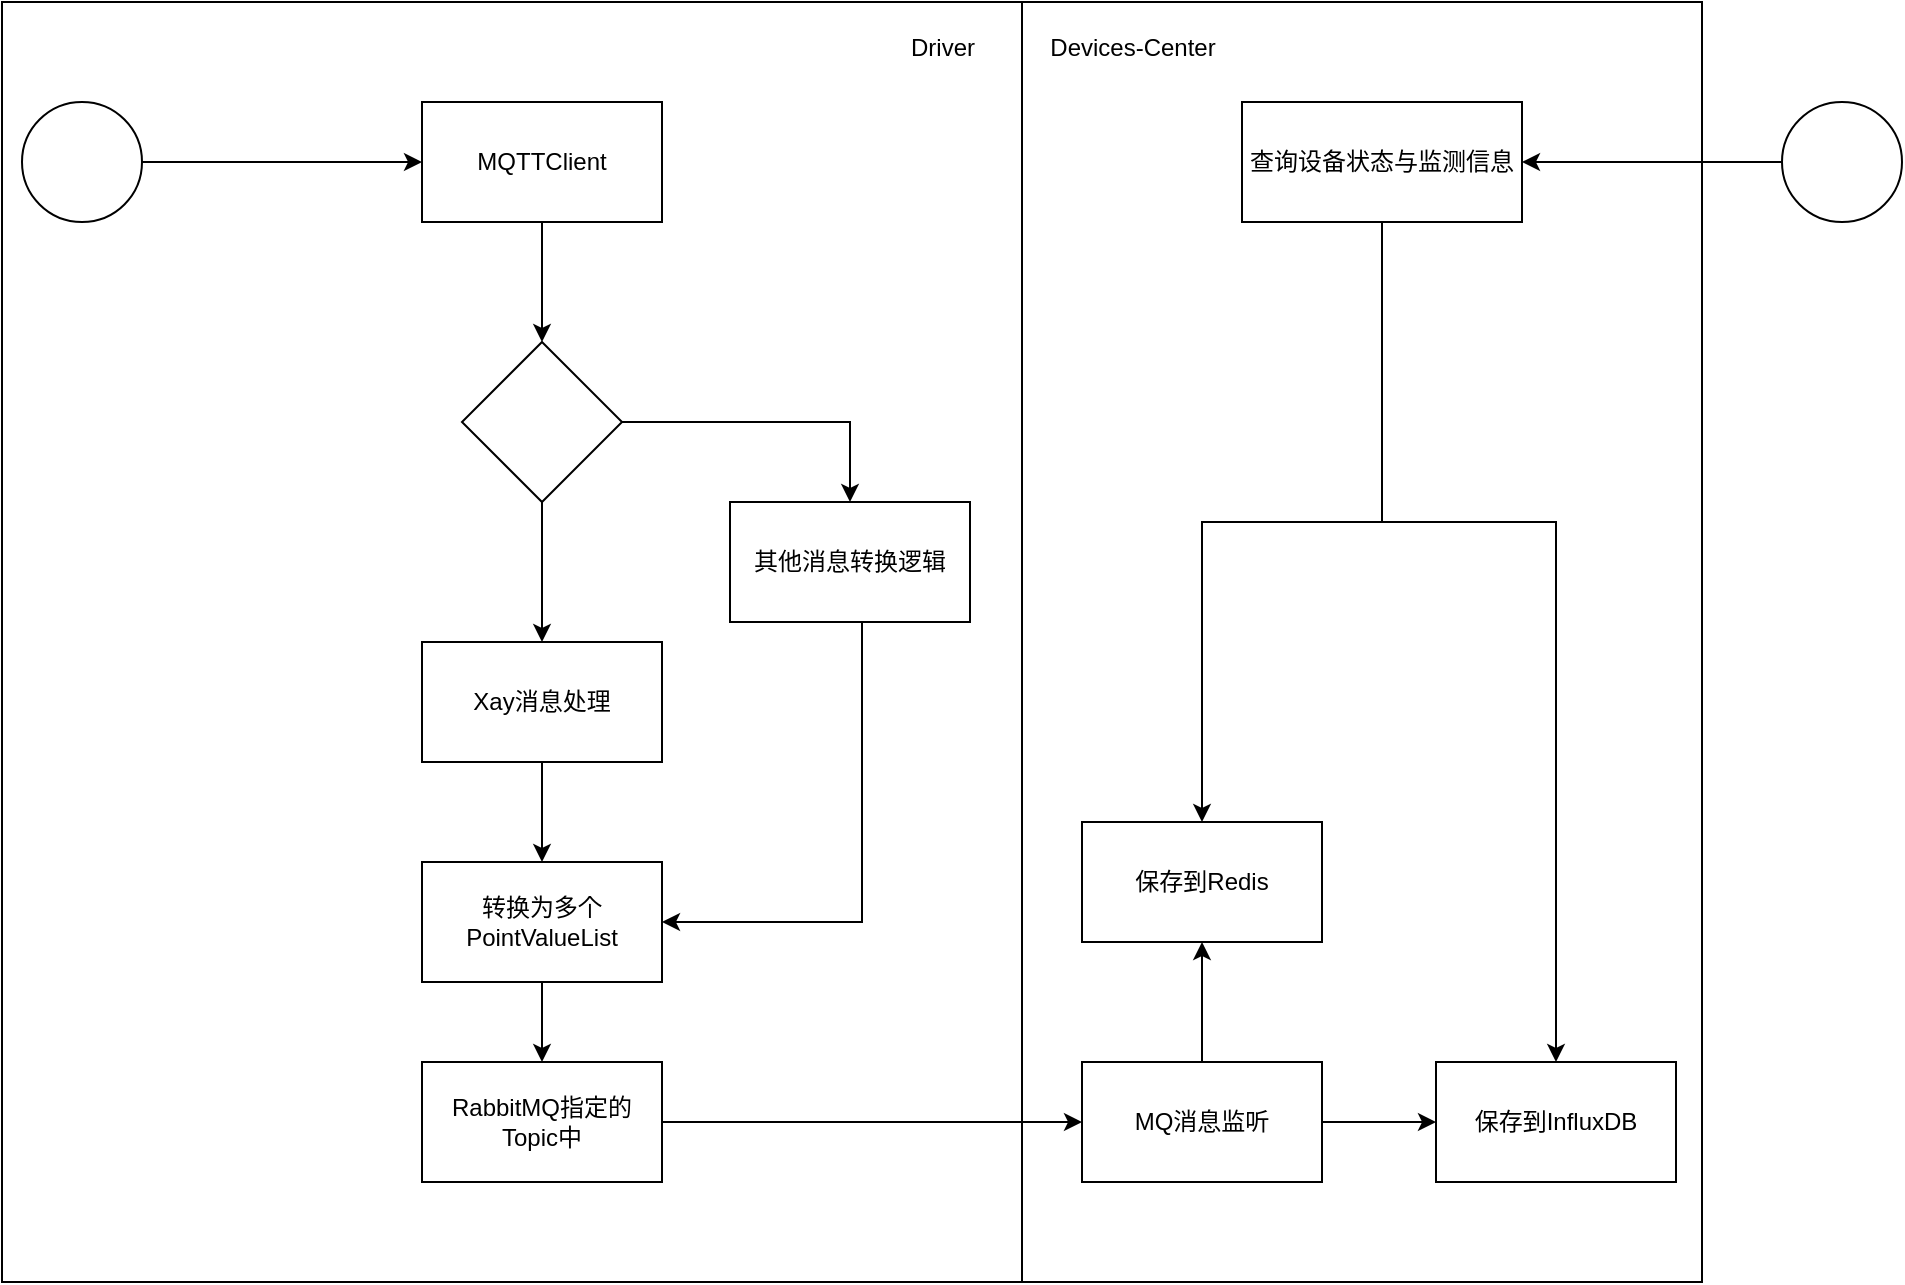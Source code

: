 <mxfile version="24.7.7">
  <diagram name="第 1 页" id="XvUzDhK-OcKn1jOEIRn8">
    <mxGraphModel dx="2210" dy="761" grid="1" gridSize="10" guides="1" tooltips="1" connect="1" arrows="1" fold="1" page="1" pageScale="1" pageWidth="827" pageHeight="1169" math="0" shadow="0">
      <root>
        <mxCell id="0" />
        <mxCell id="1" parent="0" />
        <mxCell id="hTSMa4kTt9vsmSw7G7Qm-20" value="" style="rounded=0;whiteSpace=wrap;html=1;" vertex="1" parent="1">
          <mxGeometry x="-10" y="100" width="510" height="640" as="geometry" />
        </mxCell>
        <mxCell id="hTSMa4kTt9vsmSw7G7Qm-3" style="edgeStyle=orthogonalEdgeStyle;rounded=0;orthogonalLoop=1;jettySize=auto;html=1;entryX=0;entryY=0.5;entryDx=0;entryDy=0;" edge="1" parent="1" source="hTSMa4kTt9vsmSw7G7Qm-1" target="hTSMa4kTt9vsmSw7G7Qm-2">
          <mxGeometry relative="1" as="geometry" />
        </mxCell>
        <mxCell id="hTSMa4kTt9vsmSw7G7Qm-1" value="" style="ellipse;whiteSpace=wrap;html=1;aspect=fixed;" vertex="1" parent="1">
          <mxGeometry y="150" width="60" height="60" as="geometry" />
        </mxCell>
        <mxCell id="hTSMa4kTt9vsmSw7G7Qm-5" style="edgeStyle=orthogonalEdgeStyle;rounded=0;orthogonalLoop=1;jettySize=auto;html=1;" edge="1" parent="1" source="hTSMa4kTt9vsmSw7G7Qm-2" target="hTSMa4kTt9vsmSw7G7Qm-4">
          <mxGeometry relative="1" as="geometry" />
        </mxCell>
        <mxCell id="hTSMa4kTt9vsmSw7G7Qm-2" value="MQTTClient" style="rounded=0;whiteSpace=wrap;html=1;" vertex="1" parent="1">
          <mxGeometry x="200" y="150" width="120" height="60" as="geometry" />
        </mxCell>
        <mxCell id="hTSMa4kTt9vsmSw7G7Qm-6" style="edgeStyle=orthogonalEdgeStyle;rounded=0;orthogonalLoop=1;jettySize=auto;html=1;" edge="1" parent="1" source="hTSMa4kTt9vsmSw7G7Qm-4">
          <mxGeometry relative="1" as="geometry">
            <mxPoint x="260" y="420" as="targetPoint" />
          </mxGeometry>
        </mxCell>
        <mxCell id="hTSMa4kTt9vsmSw7G7Qm-10" style="edgeStyle=orthogonalEdgeStyle;rounded=0;orthogonalLoop=1;jettySize=auto;html=1;entryX=0.5;entryY=0;entryDx=0;entryDy=0;" edge="1" parent="1" source="hTSMa4kTt9vsmSw7G7Qm-4" target="hTSMa4kTt9vsmSw7G7Qm-12">
          <mxGeometry relative="1" as="geometry">
            <mxPoint x="350" y="310" as="targetPoint" />
            <Array as="points">
              <mxPoint x="414" y="310" />
            </Array>
          </mxGeometry>
        </mxCell>
        <mxCell id="hTSMa4kTt9vsmSw7G7Qm-4" value="" style="rhombus;whiteSpace=wrap;html=1;" vertex="1" parent="1">
          <mxGeometry x="220" y="270" width="80" height="80" as="geometry" />
        </mxCell>
        <mxCell id="hTSMa4kTt9vsmSw7G7Qm-19" style="edgeStyle=orthogonalEdgeStyle;rounded=0;orthogonalLoop=1;jettySize=auto;html=1;entryX=0.5;entryY=0;entryDx=0;entryDy=0;" edge="1" parent="1" source="hTSMa4kTt9vsmSw7G7Qm-9" target="hTSMa4kTt9vsmSw7G7Qm-18">
          <mxGeometry relative="1" as="geometry" />
        </mxCell>
        <mxCell id="hTSMa4kTt9vsmSw7G7Qm-9" value="转换为多个PointValueList" style="rounded=0;whiteSpace=wrap;html=1;" vertex="1" parent="1">
          <mxGeometry x="200" y="530" width="120" height="60" as="geometry" />
        </mxCell>
        <mxCell id="hTSMa4kTt9vsmSw7G7Qm-14" style="edgeStyle=orthogonalEdgeStyle;rounded=0;orthogonalLoop=1;jettySize=auto;html=1;entryX=1;entryY=0.5;entryDx=0;entryDy=0;" edge="1" parent="1" source="hTSMa4kTt9vsmSw7G7Qm-12" target="hTSMa4kTt9vsmSw7G7Qm-9">
          <mxGeometry relative="1" as="geometry">
            <Array as="points">
              <mxPoint x="420" y="560" />
            </Array>
          </mxGeometry>
        </mxCell>
        <mxCell id="hTSMa4kTt9vsmSw7G7Qm-12" value="其他消息转换逻辑" style="rounded=0;whiteSpace=wrap;html=1;" vertex="1" parent="1">
          <mxGeometry x="354" y="350" width="120" height="60" as="geometry" />
        </mxCell>
        <mxCell id="hTSMa4kTt9vsmSw7G7Qm-16" style="edgeStyle=orthogonalEdgeStyle;rounded=0;orthogonalLoop=1;jettySize=auto;html=1;" edge="1" parent="1" source="hTSMa4kTt9vsmSw7G7Qm-15" target="hTSMa4kTt9vsmSw7G7Qm-9">
          <mxGeometry relative="1" as="geometry" />
        </mxCell>
        <mxCell id="hTSMa4kTt9vsmSw7G7Qm-15" value="Xay消息处理" style="rounded=0;whiteSpace=wrap;html=1;" vertex="1" parent="1">
          <mxGeometry x="200" y="420" width="120" height="60" as="geometry" />
        </mxCell>
        <mxCell id="hTSMa4kTt9vsmSw7G7Qm-18" value="RabbitMQ指定的Topic中" style="rounded=0;whiteSpace=wrap;html=1;" vertex="1" parent="1">
          <mxGeometry x="200" y="630" width="120" height="60" as="geometry" />
        </mxCell>
        <mxCell id="hTSMa4kTt9vsmSw7G7Qm-21" value="Driver" style="text;html=1;align=center;verticalAlign=middle;resizable=0;points=[];autosize=1;strokeColor=none;fillColor=none;" vertex="1" parent="1">
          <mxGeometry x="430" y="108" width="60" height="30" as="geometry" />
        </mxCell>
        <mxCell id="hTSMa4kTt9vsmSw7G7Qm-22" value="" style="rounded=0;whiteSpace=wrap;html=1;" vertex="1" parent="1">
          <mxGeometry x="500" y="100" width="340" height="640" as="geometry" />
        </mxCell>
        <mxCell id="hTSMa4kTt9vsmSw7G7Qm-23" value="Devices-Center" style="text;html=1;align=center;verticalAlign=middle;resizable=0;points=[];autosize=1;strokeColor=none;fillColor=none;" vertex="1" parent="1">
          <mxGeometry x="500" y="108" width="110" height="30" as="geometry" />
        </mxCell>
        <mxCell id="hTSMa4kTt9vsmSw7G7Qm-24" value="" style="endArrow=classic;html=1;rounded=0;exitX=1;exitY=0.5;exitDx=0;exitDy=0;" edge="1" parent="1" source="hTSMa4kTt9vsmSw7G7Qm-18" target="hTSMa4kTt9vsmSw7G7Qm-25">
          <mxGeometry width="50" height="50" relative="1" as="geometry">
            <mxPoint x="340" y="680" as="sourcePoint" />
            <mxPoint x="390" y="630" as="targetPoint" />
          </mxGeometry>
        </mxCell>
        <mxCell id="hTSMa4kTt9vsmSw7G7Qm-27" style="edgeStyle=orthogonalEdgeStyle;rounded=0;orthogonalLoop=1;jettySize=auto;html=1;entryX=0.5;entryY=1;entryDx=0;entryDy=0;" edge="1" parent="1" source="hTSMa4kTt9vsmSw7G7Qm-25" target="hTSMa4kTt9vsmSw7G7Qm-26">
          <mxGeometry relative="1" as="geometry" />
        </mxCell>
        <mxCell id="hTSMa4kTt9vsmSw7G7Qm-29" style="edgeStyle=orthogonalEdgeStyle;rounded=0;orthogonalLoop=1;jettySize=auto;html=1;entryX=0;entryY=0.5;entryDx=0;entryDy=0;" edge="1" parent="1" source="hTSMa4kTt9vsmSw7G7Qm-25" target="hTSMa4kTt9vsmSw7G7Qm-28">
          <mxGeometry relative="1" as="geometry" />
        </mxCell>
        <mxCell id="hTSMa4kTt9vsmSw7G7Qm-25" value="MQ消息监听" style="rounded=0;whiteSpace=wrap;html=1;" vertex="1" parent="1">
          <mxGeometry x="530" y="630" width="120" height="60" as="geometry" />
        </mxCell>
        <mxCell id="hTSMa4kTt9vsmSw7G7Qm-26" value="保存到Redis" style="rounded=0;whiteSpace=wrap;html=1;" vertex="1" parent="1">
          <mxGeometry x="530" y="510" width="120" height="60" as="geometry" />
        </mxCell>
        <mxCell id="hTSMa4kTt9vsmSw7G7Qm-28" value="保存到InfluxDB" style="rounded=0;whiteSpace=wrap;html=1;" vertex="1" parent="1">
          <mxGeometry x="707" y="630" width="120" height="60" as="geometry" />
        </mxCell>
        <mxCell id="hTSMa4kTt9vsmSw7G7Qm-34" style="edgeStyle=orthogonalEdgeStyle;rounded=0;orthogonalLoop=1;jettySize=auto;html=1;entryX=1;entryY=0.5;entryDx=0;entryDy=0;" edge="1" parent="1" source="hTSMa4kTt9vsmSw7G7Qm-30" target="hTSMa4kTt9vsmSw7G7Qm-31">
          <mxGeometry relative="1" as="geometry" />
        </mxCell>
        <mxCell id="hTSMa4kTt9vsmSw7G7Qm-30" value="" style="ellipse;whiteSpace=wrap;html=1;aspect=fixed;" vertex="1" parent="1">
          <mxGeometry x="880" y="150" width="60" height="60" as="geometry" />
        </mxCell>
        <mxCell id="hTSMa4kTt9vsmSw7G7Qm-32" style="edgeStyle=orthogonalEdgeStyle;rounded=0;orthogonalLoop=1;jettySize=auto;html=1;" edge="1" parent="1" source="hTSMa4kTt9vsmSw7G7Qm-31" target="hTSMa4kTt9vsmSw7G7Qm-26">
          <mxGeometry relative="1" as="geometry" />
        </mxCell>
        <mxCell id="hTSMa4kTt9vsmSw7G7Qm-33" style="edgeStyle=orthogonalEdgeStyle;rounded=0;orthogonalLoop=1;jettySize=auto;html=1;entryX=0.5;entryY=0;entryDx=0;entryDy=0;" edge="1" parent="1" source="hTSMa4kTt9vsmSw7G7Qm-31" target="hTSMa4kTt9vsmSw7G7Qm-28">
          <mxGeometry relative="1" as="geometry">
            <Array as="points">
              <mxPoint x="680" y="360" />
              <mxPoint x="767" y="360" />
            </Array>
          </mxGeometry>
        </mxCell>
        <mxCell id="hTSMa4kTt9vsmSw7G7Qm-31" value="查询设备状态与监测信息" style="rounded=0;whiteSpace=wrap;html=1;" vertex="1" parent="1">
          <mxGeometry x="610" y="150" width="140" height="60" as="geometry" />
        </mxCell>
      </root>
    </mxGraphModel>
  </diagram>
</mxfile>
